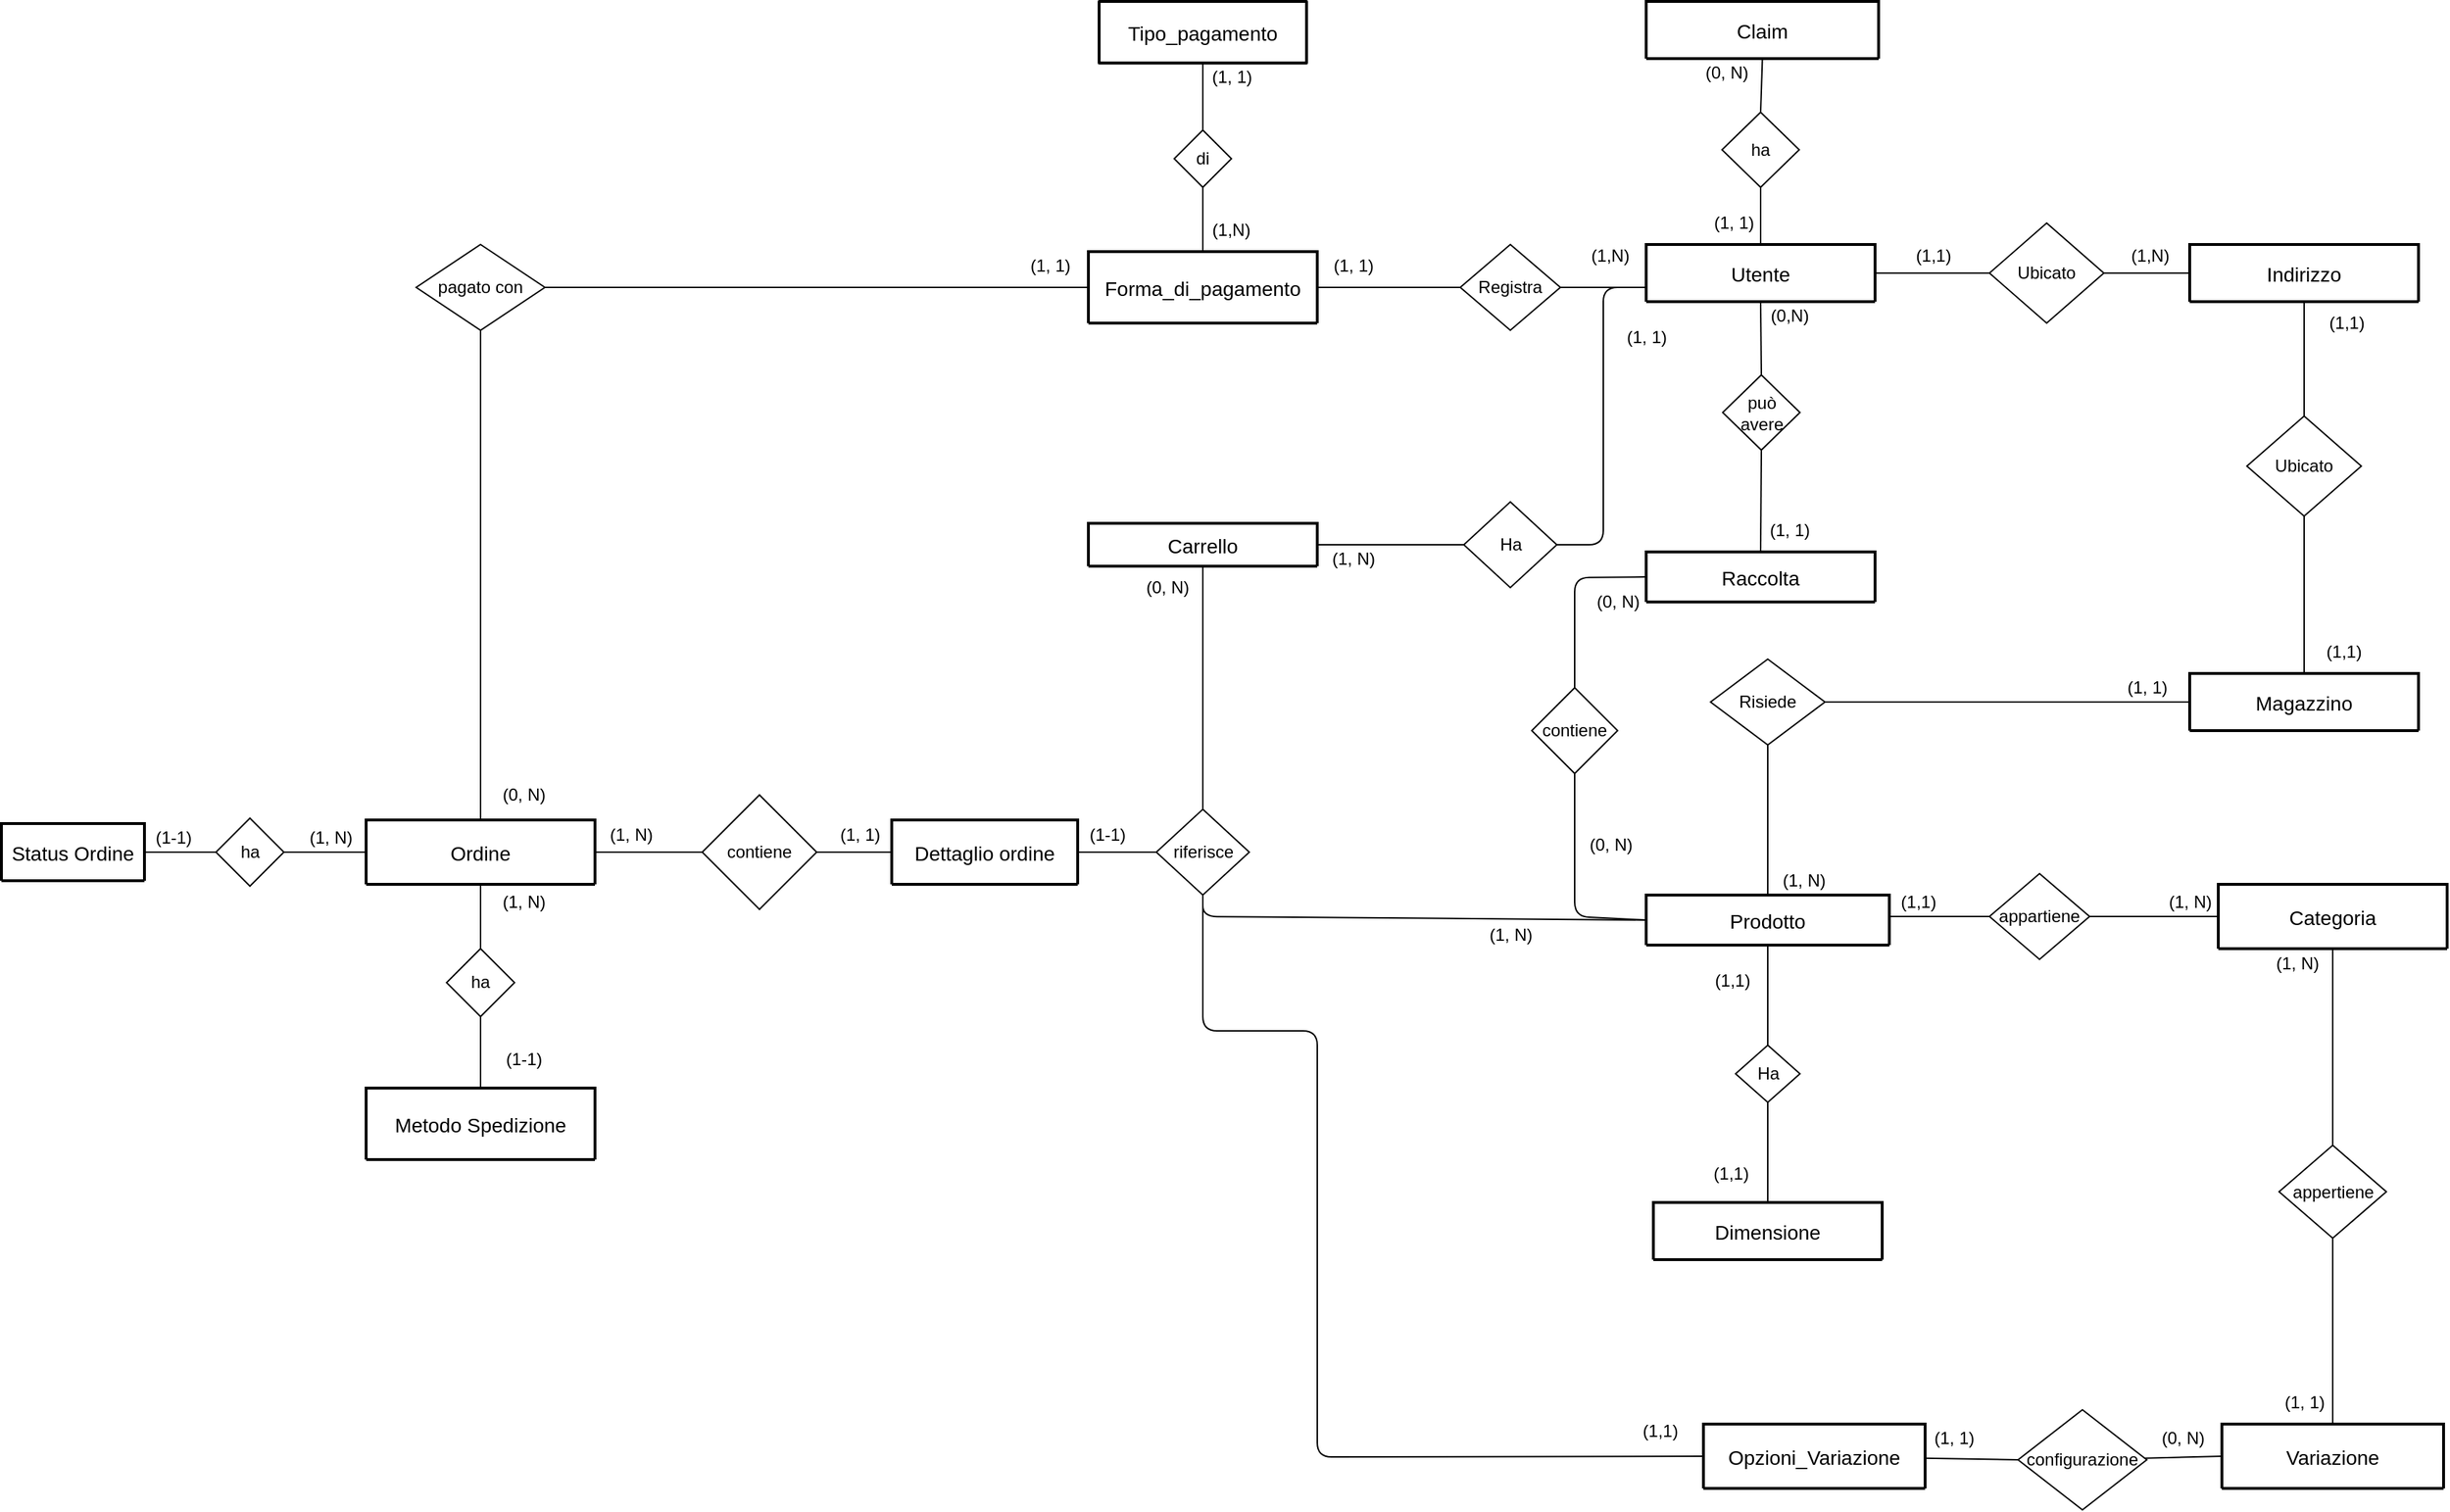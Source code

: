 <mxfile>
    <diagram id="2dFr3bN1FyDj8-6Dwqnr" name="Page-1">
        <mxGraphModel dx="2704" dy="606" grid="1" gridSize="10" guides="1" tooltips="1" connect="1" arrows="1" fold="1" page="1" pageScale="1" pageWidth="827" pageHeight="1169" math="0" shadow="0">
            <root>
                <mxCell id="0"/>
                <mxCell id="1" parent="0"/>
                <mxCell id="166" value="Utente" style="swimlane;childLayout=stackLayout;horizontal=1;startSize=130;horizontalStack=0;rounded=1;fontSize=14;fontStyle=0;strokeWidth=2;resizeParent=0;resizeLast=1;shadow=0;dashed=0;align=center;" parent="1" vertex="1">
                    <mxGeometry x="320" y="180" width="160" height="40" as="geometry"/>
                </mxCell>
                <mxCell id="168" value="Indirizzo" style="swimlane;childLayout=stackLayout;horizontal=1;startSize=148;horizontalStack=0;rounded=1;fontSize=14;fontStyle=0;strokeWidth=2;resizeParent=0;resizeLast=1;shadow=0;dashed=0;align=center;" parent="1" vertex="1">
                    <mxGeometry x="700" y="180" width="160" height="40" as="geometry"/>
                </mxCell>
                <mxCell id="170" style="edgeStyle=none;html=1;exitX=0;exitY=0.5;exitDx=0;exitDy=0;entryX=1;entryY=0.5;entryDx=0;entryDy=0;endArrow=none;endFill=0;" parent="1" source="172" target="166" edge="1">
                    <mxGeometry relative="1" as="geometry">
                        <mxPoint x="480" y="210" as="targetPoint"/>
                    </mxGeometry>
                </mxCell>
                <mxCell id="171" style="edgeStyle=none;html=1;exitX=1;exitY=0.5;exitDx=0;exitDy=0;endArrow=none;endFill=0;entryX=0;entryY=0.5;entryDx=0;entryDy=0;" parent="1" source="172" target="168" edge="1">
                    <mxGeometry relative="1" as="geometry"/>
                </mxCell>
                <mxCell id="172" value="Ubicato" style="shape=rhombus;perimeter=rhombusPerimeter;whiteSpace=wrap;html=1;align=center;" parent="1" vertex="1">
                    <mxGeometry x="560" y="165" width="80" height="70" as="geometry"/>
                </mxCell>
                <mxCell id="173" value="Forma_di_pagamento" style="swimlane;childLayout=stackLayout;horizontal=1;startSize=50;horizontalStack=0;rounded=1;fontSize=14;fontStyle=0;strokeWidth=2;resizeParent=0;resizeLast=1;shadow=0;dashed=0;align=center;" parent="1" vertex="1">
                    <mxGeometry x="-70" y="185" width="160" height="50" as="geometry"/>
                </mxCell>
                <mxCell id="175" value="Tipo_pagamento" style="swimlane;childLayout=stackLayout;horizontal=1;startSize=43;horizontalStack=0;rounded=1;fontSize=14;fontStyle=0;strokeWidth=2;resizeParent=0;resizeLast=1;shadow=0;dashed=0;align=center;" parent="1" vertex="1">
                    <mxGeometry x="-62.5" y="10" width="145" height="43.12" as="geometry"/>
                </mxCell>
                <mxCell id="176" value="&#10;" style="align=left;strokeColor=none;fillColor=none;spacingLeft=4;fontSize=12;verticalAlign=top;resizable=0;rotatable=0;part=1;" parent="175" vertex="1">
                    <mxGeometry y="43" width="145" height="0.12" as="geometry"/>
                </mxCell>
                <mxCell id="177" style="edgeStyle=none;html=1;exitX=1;exitY=0.5;exitDx=0;exitDy=0;entryX=0;entryY=0.5;entryDx=0;entryDy=0;endArrow=none;endFill=0;" parent="1" source="179" edge="1">
                    <mxGeometry relative="1" as="geometry">
                        <mxPoint x="320" y="210" as="targetPoint"/>
                    </mxGeometry>
                </mxCell>
                <mxCell id="178" style="edgeStyle=none;html=1;exitX=0;exitY=0.5;exitDx=0;exitDy=0;endArrow=none;endFill=0;entryX=1;entryY=0.5;entryDx=0;entryDy=0;" parent="1" source="179" target="173" edge="1">
                    <mxGeometry relative="1" as="geometry">
                        <mxPoint x="110" y="210" as="targetPoint"/>
                    </mxGeometry>
                </mxCell>
                <mxCell id="179" value="Registra" style="shape=rhombus;perimeter=rhombusPerimeter;whiteSpace=wrap;html=1;align=center;" parent="1" vertex="1">
                    <mxGeometry x="190" y="180" width="70" height="60" as="geometry"/>
                </mxCell>
                <mxCell id="180" style="edgeStyle=none;html=1;exitX=0.5;exitY=1;exitDx=0;exitDy=0;endArrow=none;endFill=0;entryX=0.5;entryY=0;entryDx=0;entryDy=0;" parent="1" source="182" target="173" edge="1">
                    <mxGeometry relative="1" as="geometry">
                        <mxPoint y="300" as="targetPoint"/>
                    </mxGeometry>
                </mxCell>
                <mxCell id="327" style="edgeStyle=none;html=1;exitX=0.5;exitY=0;exitDx=0;exitDy=0;fontSize=20;endArrow=none;endFill=0;entryX=0.5;entryY=0;entryDx=0;entryDy=0;" parent="1" source="182" target="176" edge="1">
                    <mxGeometry relative="1" as="geometry">
                        <mxPoint x="-20" y="80" as="targetPoint"/>
                        <mxPoint x="2.5" y="106.88" as="sourcePoint"/>
                    </mxGeometry>
                </mxCell>
                <mxCell id="182" value="di" style="shape=rhombus;perimeter=rhombusPerimeter;whiteSpace=wrap;html=1;align=center;" parent="1" vertex="1">
                    <mxGeometry x="-10" y="100" width="40" height="40" as="geometry"/>
                </mxCell>
                <mxCell id="183" value="Carrello" style="swimlane;childLayout=stackLayout;horizontal=1;startSize=30;horizontalStack=0;rounded=1;fontSize=14;fontStyle=0;strokeWidth=2;resizeParent=0;resizeLast=1;shadow=0;dashed=0;align=center;" parent="1" vertex="1">
                    <mxGeometry x="-70" y="375" width="160" height="30" as="geometry"/>
                </mxCell>
                <mxCell id="185" style="edgeStyle=none;html=1;exitX=1;exitY=0.5;exitDx=0;exitDy=0;entryX=0;entryY=0.75;entryDx=0;entryDy=0;endArrow=none;endFill=0;" parent="1" source="187" target="166" edge="1">
                    <mxGeometry relative="1" as="geometry">
                        <Array as="points">
                            <mxPoint x="290" y="390"/>
                            <mxPoint x="290" y="210"/>
                        </Array>
                    </mxGeometry>
                </mxCell>
                <mxCell id="328" style="edgeStyle=none;html=1;exitX=0;exitY=0.5;exitDx=0;exitDy=0;entryX=1;entryY=0.5;entryDx=0;entryDy=0;fontSize=20;endArrow=none;endFill=0;" parent="1" source="187" target="183" edge="1">
                    <mxGeometry relative="1" as="geometry"/>
                </mxCell>
                <mxCell id="187" value="Ha" style="shape=rhombus;perimeter=rhombusPerimeter;whiteSpace=wrap;html=1;align=center;" parent="1" vertex="1">
                    <mxGeometry x="192.5" y="360" width="65" height="60" as="geometry"/>
                </mxCell>
                <mxCell id="188" value="Prodotto" style="swimlane;childLayout=stackLayout;horizontal=1;startSize=35;horizontalStack=0;rounded=1;fontSize=14;fontStyle=0;strokeWidth=2;resizeParent=0;resizeLast=1;shadow=0;dashed=0;align=center;arcSize=15;" parent="1" vertex="1">
                    <mxGeometry x="320" y="635" width="170" height="35" as="geometry"/>
                </mxCell>
                <mxCell id="190" value="Categoria" style="swimlane;childLayout=stackLayout;horizontal=1;startSize=45;horizontalStack=0;rounded=1;fontSize=14;fontStyle=0;strokeWidth=2;resizeParent=0;resizeLast=1;shadow=0;dashed=0;align=center;" parent="1" vertex="1">
                    <mxGeometry x="720" y="627.5" width="160" height="45" as="geometry"/>
                </mxCell>
                <mxCell id="192" style="edgeStyle=none;html=1;exitX=0;exitY=0.5;exitDx=0;exitDy=0;endArrow=none;endFill=0;" parent="1" source="194" edge="1">
                    <mxGeometry relative="1" as="geometry">
                        <mxPoint x="490" y="650" as="targetPoint"/>
                    </mxGeometry>
                </mxCell>
                <mxCell id="193" style="edgeStyle=none;html=1;exitX=1;exitY=0.5;exitDx=0;exitDy=0;endArrow=none;endFill=0;entryX=0;entryY=0.5;entryDx=0;entryDy=0;" parent="1" source="194" target="190" edge="1">
                    <mxGeometry relative="1" as="geometry">
                        <mxPoint x="690" y="650" as="targetPoint"/>
                    </mxGeometry>
                </mxCell>
                <mxCell id="194" value="appartiene" style="shape=rhombus;perimeter=rhombusPerimeter;whiteSpace=wrap;html=1;align=center;" parent="1" vertex="1">
                    <mxGeometry x="560" y="620" width="70" height="60" as="geometry"/>
                </mxCell>
                <mxCell id="195" value="Variazione" style="swimlane;childLayout=stackLayout;horizontal=1;startSize=65;horizontalStack=0;rounded=1;fontSize=14;fontStyle=0;strokeWidth=2;resizeParent=0;resizeLast=1;shadow=0;dashed=0;align=center;" parent="1" vertex="1">
                    <mxGeometry x="722.5" y="1005" width="155" height="45" as="geometry"/>
                </mxCell>
                <mxCell id="197" style="edgeStyle=none;html=1;entryX=0.5;entryY=0;entryDx=0;entryDy=0;endArrow=none;endFill=0;" parent="1" source="199" target="195" edge="1">
                    <mxGeometry relative="1" as="geometry"/>
                </mxCell>
                <mxCell id="198" style="edgeStyle=none;html=1;entryX=0.5;entryY=1;entryDx=0;entryDy=0;endArrow=none;endFill=0;" parent="1" source="199" target="190" edge="1">
                    <mxGeometry relative="1" as="geometry">
                        <mxPoint x="770" y="710" as="targetPoint"/>
                    </mxGeometry>
                </mxCell>
                <mxCell id="199" value="appertiene" style="shape=rhombus;perimeter=rhombusPerimeter;whiteSpace=wrap;html=1;align=center;" parent="1" vertex="1">
                    <mxGeometry x="762.5" y="810" width="75" height="65" as="geometry"/>
                </mxCell>
                <mxCell id="200" style="edgeStyle=none;html=1;entryX=0;entryY=0.5;entryDx=0;entryDy=0;endArrow=none;endFill=0;" parent="1" source="201" target="204" edge="1">
                    <mxGeometry relative="1" as="geometry"/>
                </mxCell>
                <mxCell id="201" value="Opzioni_Variazione" style="swimlane;childLayout=stackLayout;horizontal=1;startSize=75;horizontalStack=0;rounded=1;fontSize=14;fontStyle=0;strokeWidth=2;resizeParent=0;resizeLast=1;shadow=0;dashed=0;align=center;" parent="1" vertex="1">
                    <mxGeometry x="360" y="1005" width="155" height="45" as="geometry"/>
                </mxCell>
                <mxCell id="203" style="edgeStyle=none;html=1;entryX=0;entryY=0.5;entryDx=0;entryDy=0;endArrow=none;endFill=0;" parent="1" source="204" target="195" edge="1">
                    <mxGeometry relative="1" as="geometry"/>
                </mxCell>
                <mxCell id="204" value="configurazione" style="shape=rhombus;perimeter=rhombusPerimeter;whiteSpace=wrap;html=1;align=center;" parent="1" vertex="1">
                    <mxGeometry x="580" y="995" width="90" height="70" as="geometry"/>
                </mxCell>
                <mxCell id="205" value="Magazzino" style="swimlane;childLayout=stackLayout;horizontal=1;startSize=100;horizontalStack=0;rounded=1;fontSize=14;fontStyle=0;strokeWidth=2;resizeParent=0;resizeLast=1;shadow=0;dashed=0;align=center;" parent="1" vertex="1">
                    <mxGeometry x="700" y="480" width="160" height="40" as="geometry"/>
                </mxCell>
                <mxCell id="207" style="edgeStyle=none;html=1;exitX=0.5;exitY=0;exitDx=0;exitDy=0;entryX=0.5;entryY=1;entryDx=0;entryDy=0;startArrow=none;startFill=0;endArrow=none;endFill=0;" parent="1" source="209" target="168" edge="1">
                    <mxGeometry relative="1" as="geometry">
                        <mxPoint x="772" y="242" as="targetPoint"/>
                    </mxGeometry>
                </mxCell>
                <mxCell id="208" style="edgeStyle=none;html=1;exitX=0.5;exitY=1;exitDx=0;exitDy=0;entryX=0.5;entryY=0;entryDx=0;entryDy=0;startArrow=none;startFill=0;endArrow=none;endFill=0;" parent="1" source="209" target="205" edge="1">
                    <mxGeometry relative="1" as="geometry"/>
                </mxCell>
                <mxCell id="209" value="Ubicato" style="shape=rhombus;perimeter=rhombusPerimeter;whiteSpace=wrap;html=1;align=center;" parent="1" vertex="1">
                    <mxGeometry x="740" y="300" width="80" height="70" as="geometry"/>
                </mxCell>
                <mxCell id="210" value="Dimensione" style="swimlane;childLayout=stackLayout;horizontal=1;startSize=90;horizontalStack=0;rounded=1;fontSize=14;fontStyle=0;strokeWidth=2;resizeParent=0;resizeLast=1;shadow=0;dashed=0;align=center;" parent="1" vertex="1">
                    <mxGeometry x="325" y="850" width="160" height="40" as="geometry"/>
                </mxCell>
                <mxCell id="212" style="edgeStyle=none;html=1;exitX=0.5;exitY=0;exitDx=0;exitDy=0;entryX=0.5;entryY=1;entryDx=0;entryDy=0;endArrow=none;endFill=0;" parent="1" source="214" target="188" edge="1">
                    <mxGeometry relative="1" as="geometry">
                        <mxPoint x="447.5" y="715" as="targetPoint"/>
                    </mxGeometry>
                </mxCell>
                <mxCell id="330" style="edgeStyle=none;html=1;exitX=0.5;exitY=1;exitDx=0;exitDy=0;entryX=0.5;entryY=0;entryDx=0;entryDy=0;fontSize=20;endArrow=none;endFill=0;" parent="1" source="214" target="210" edge="1">
                    <mxGeometry relative="1" as="geometry"/>
                </mxCell>
                <mxCell id="214" value="Ha" style="shape=rhombus;perimeter=rhombusPerimeter;whiteSpace=wrap;html=1;align=center;" parent="1" vertex="1">
                    <mxGeometry x="382.5" y="740" width="45" height="40" as="geometry"/>
                </mxCell>
                <mxCell id="215" style="edgeStyle=none;html=1;exitX=0.5;exitY=1;exitDx=0;exitDy=0;entryX=0.5;entryY=0;entryDx=0;entryDy=0;endArrow=none;endFill=0;" parent="1" source="217" target="188" edge="1">
                    <mxGeometry relative="1" as="geometry"/>
                </mxCell>
                <mxCell id="320" style="edgeStyle=none;html=1;exitX=1;exitY=0.5;exitDx=0;exitDy=0;entryX=0;entryY=0.5;entryDx=0;entryDy=0;fontSize=20;endArrow=none;endFill=0;" parent="1" source="217" target="205" edge="1">
                    <mxGeometry relative="1" as="geometry"/>
                </mxCell>
                <mxCell id="217" value="Risiede" style="shape=rhombus;perimeter=rhombusPerimeter;whiteSpace=wrap;html=1;align=center;" parent="1" vertex="1">
                    <mxGeometry x="365" y="470" width="80" height="60" as="geometry"/>
                </mxCell>
                <mxCell id="218" style="edgeStyle=none;html=1;exitX=0.5;exitY=0;exitDx=0;exitDy=0;entryX=0.5;entryY=1;entryDx=0;entryDy=0;startArrow=none;startFill=0;endArrow=none;endFill=0;" parent="1" source="221" target="183" edge="1">
                    <mxGeometry relative="1" as="geometry">
                        <mxPoint x="10" y="480" as="targetPoint"/>
                    </mxGeometry>
                </mxCell>
                <mxCell id="219" style="edgeStyle=none;html=1;exitX=0.5;exitY=1;exitDx=0;exitDy=0;entryX=0;entryY=0.5;entryDx=0;entryDy=0;startArrow=none;startFill=0;endArrow=none;endFill=0;" parent="1" source="221" target="188" edge="1">
                    <mxGeometry relative="1" as="geometry">
                        <Array as="points">
                            <mxPoint x="10" y="650"/>
                        </Array>
                        <mxPoint x="320" y="677.5" as="targetPoint"/>
                    </mxGeometry>
                </mxCell>
                <mxCell id="322" style="edgeStyle=none;html=1;exitX=0;exitY=0.5;exitDx=0;exitDy=0;entryX=1;entryY=0.5;entryDx=0;entryDy=0;fontSize=20;endArrow=none;endFill=0;" parent="1" source="221" target="266" edge="1">
                    <mxGeometry relative="1" as="geometry"/>
                </mxCell>
                <mxCell id="221" value="riferisce" style="shape=rhombus;perimeter=rhombusPerimeter;whiteSpace=wrap;html=1;align=center;" parent="1" vertex="1">
                    <mxGeometry x="-22.5" y="575" width="65" height="60" as="geometry"/>
                </mxCell>
                <mxCell id="226" value="Metodo Spedizione" style="swimlane;childLayout=stackLayout;horizontal=1;startSize=90;horizontalStack=0;rounded=1;fontSize=14;fontStyle=0;strokeWidth=2;resizeParent=0;resizeLast=1;shadow=0;dashed=0;align=center;" parent="1" vertex="1">
                    <mxGeometry x="-575" y="770" width="160" height="50" as="geometry"/>
                </mxCell>
                <mxCell id="228" style="edgeStyle=none;html=1;exitX=1;exitY=0.5;exitDx=0;exitDy=0;entryX=0;entryY=0.5;entryDx=0;entryDy=0;startArrow=none;startFill=0;endArrow=none;endFill=0;" parent="1" source="230" target="264" edge="1">
                    <mxGeometry relative="1" as="geometry"/>
                </mxCell>
                <mxCell id="230" value="ha" style="shape=rhombus;perimeter=rhombusPerimeter;whiteSpace=wrap;html=1;align=center;" parent="1" vertex="1">
                    <mxGeometry x="-680" y="581.25" width="47.5" height="47.5" as="geometry"/>
                </mxCell>
                <mxCell id="231" style="edgeStyle=none;html=1;exitX=0.5;exitY=1;exitDx=0;exitDy=0;entryX=0.5;entryY=0;entryDx=0;entryDy=0;endArrow=none;endFill=0;" parent="1" source="233" target="166" edge="1">
                    <mxGeometry relative="1" as="geometry"/>
                </mxCell>
                <mxCell id="232" value="(1,1)" style="text;html=1;align=center;verticalAlign=middle;resizable=0;points=[];autosize=1;strokeColor=none;fillColor=none;" parent="1" vertex="1">
                    <mxGeometry x="490" y="630" width="40" height="20" as="geometry"/>
                </mxCell>
                <mxCell id="233" value="ha" style="shape=rhombus;perimeter=rhombusPerimeter;whiteSpace=wrap;html=1;align=center;" parent="1" vertex="1">
                    <mxGeometry x="373" y="87.5" width="54" height="52.5" as="geometry"/>
                </mxCell>
                <mxCell id="234" value="(1, N)" style="text;html=1;align=center;verticalAlign=middle;resizable=0;points=[];autosize=1;strokeColor=none;fillColor=none;" parent="1" vertex="1">
                    <mxGeometry x="675" y="630" width="50" height="20" as="geometry"/>
                </mxCell>
                <mxCell id="235" value="(1, N)" style="text;html=1;align=center;verticalAlign=middle;resizable=0;points=[];autosize=1;strokeColor=none;fillColor=none;" parent="1" vertex="1">
                    <mxGeometry x="750" y="672.5" width="50" height="20" as="geometry"/>
                </mxCell>
                <mxCell id="236" value="(1, 1)" style="text;html=1;align=center;verticalAlign=middle;resizable=0;points=[];autosize=1;strokeColor=none;fillColor=none;" parent="1" vertex="1">
                    <mxGeometry x="760" y="980" width="40" height="20" as="geometry"/>
                </mxCell>
                <mxCell id="237" style="edgeStyle=none;html=1;entryX=0;entryY=0.5;entryDx=0;entryDy=0;startArrow=none;startFill=0;endArrow=none;endFill=0;exitX=0.5;exitY=1;exitDx=0;exitDy=0;" parent="1" source="221" target="201" edge="1">
                    <mxGeometry relative="1" as="geometry">
                        <mxPoint x="240" y="828.75" as="sourcePoint"/>
                        <Array as="points">
                            <mxPoint x="10" y="730"/>
                            <mxPoint x="90" y="730"/>
                            <mxPoint x="90" y="830"/>
                            <mxPoint x="90" y="1028"/>
                        </Array>
                    </mxGeometry>
                </mxCell>
                <mxCell id="238" value="(1,1)" style="text;html=1;strokeColor=none;fillColor=none;align=center;verticalAlign=middle;whiteSpace=wrap;rounded=0;" parent="1" vertex="1">
                    <mxGeometry x="501" y="172.5" width="40" height="30" as="geometry"/>
                </mxCell>
                <mxCell id="240" style="edgeStyle=none;html=1;exitX=0.5;exitY=1;exitDx=0;exitDy=0;entryX=0.5;entryY=0;entryDx=0;entryDy=0;startArrow=none;startFill=0;endArrow=none;endFill=0;" parent="1" source="242" target="226" edge="1">
                    <mxGeometry relative="1" as="geometry">
                        <mxPoint x="-117.5" y="1017.5" as="targetPoint"/>
                    </mxGeometry>
                </mxCell>
                <mxCell id="241" style="edgeStyle=none;html=1;exitX=0.5;exitY=0;exitDx=0;exitDy=0;entryX=0.5;entryY=1;entryDx=0;entryDy=0;startArrow=none;startFill=0;endArrow=none;endFill=0;" parent="1" source="242" target="253" edge="1">
                    <mxGeometry relative="1" as="geometry">
                        <mxPoint x="-355" y="920" as="targetPoint"/>
                    </mxGeometry>
                </mxCell>
                <mxCell id="242" value="ha" style="shape=rhombus;perimeter=rhombusPerimeter;whiteSpace=wrap;html=1;align=center;" parent="1" vertex="1">
                    <mxGeometry x="-518.75" y="672.5" width="47.5" height="47.5" as="geometry"/>
                </mxCell>
                <mxCell id="243" style="edgeStyle=none;html=1;exitX=0.5;exitY=0;exitDx=0;exitDy=0;entryX=0.5;entryY=1;entryDx=0;entryDy=0;endArrow=none;endFill=0;" parent="1" source="233" target="309" edge="1">
                    <mxGeometry relative="1" as="geometry">
                        <mxPoint x="225" y="90" as="targetPoint"/>
                    </mxGeometry>
                </mxCell>
                <mxCell id="244" value="(1,1)" style="text;html=1;strokeColor=none;fillColor=none;align=center;verticalAlign=middle;whiteSpace=wrap;rounded=0;" parent="1" vertex="1">
                    <mxGeometry x="777.5" y="450.0" width="60" height="30" as="geometry"/>
                </mxCell>
                <mxCell id="245" value="(1, N)" style="text;html=1;align=center;verticalAlign=middle;resizable=0;points=[];autosize=1;strokeColor=none;fillColor=none;" parent="1" vertex="1">
                    <mxGeometry x="405" y="615" width="50" height="20" as="geometry"/>
                </mxCell>
                <mxCell id="246" value="(1, 1)" style="text;html=1;align=center;verticalAlign=middle;resizable=0;points=[];autosize=1;strokeColor=none;fillColor=none;" parent="1" vertex="1">
                    <mxGeometry x="650" y="480" width="40" height="20" as="geometry"/>
                </mxCell>
                <mxCell id="247" value="(1,1)" style="text;html=1;strokeColor=none;fillColor=none;align=center;verticalAlign=middle;whiteSpace=wrap;rounded=0;" parent="1" vertex="1">
                    <mxGeometry x="360" y="680" width="41" height="30" as="geometry"/>
                </mxCell>
                <mxCell id="248" value="(1,1)" style="text;html=1;strokeColor=none;fillColor=none;align=center;verticalAlign=middle;whiteSpace=wrap;rounded=0;" parent="1" vertex="1">
                    <mxGeometry x="354" y="820" width="51" height="20" as="geometry"/>
                </mxCell>
                <mxCell id="249" value="(0, N)" style="text;html=1;align=center;verticalAlign=middle;resizable=0;points=[];autosize=1;strokeColor=none;fillColor=none;" parent="1" vertex="1">
                    <mxGeometry x="670" y="1005" width="50" height="20" as="geometry"/>
                </mxCell>
                <mxCell id="250" value="(1, 1)" style="text;html=1;align=center;verticalAlign=middle;resizable=0;points=[];autosize=1;strokeColor=none;fillColor=none;" parent="1" vertex="1">
                    <mxGeometry x="515" y="1005" width="40" height="20" as="geometry"/>
                </mxCell>
                <mxCell id="251" value="(1,N)" style="text;html=1;strokeColor=none;fillColor=none;align=center;verticalAlign=middle;whiteSpace=wrap;rounded=0;" parent="1" vertex="1">
                    <mxGeometry x="645" y="177.5" width="55" height="20" as="geometry"/>
                </mxCell>
                <mxCell id="264" value="Status Ordine" style="swimlane;childLayout=stackLayout;horizontal=1;startSize=50;horizontalStack=0;rounded=1;fontSize=14;fontStyle=0;strokeWidth=2;resizeParent=0;resizeLast=1;shadow=0;dashed=0;align=center;" parent="1" vertex="1">
                    <mxGeometry x="-830" y="585" width="100" height="40" as="geometry"/>
                </mxCell>
                <mxCell id="266" value="Dettaglio ordine" style="swimlane;childLayout=stackLayout;horizontal=1;startSize=65;horizontalStack=0;rounded=1;fontSize=14;fontStyle=0;strokeWidth=2;resizeParent=0;resizeLast=1;shadow=0;dashed=0;align=center;" parent="1" vertex="1">
                    <mxGeometry x="-207.5" y="582.5" width="130" height="45" as="geometry"/>
                </mxCell>
                <mxCell id="267" value="&#10;&#10;" style="align=left;strokeColor=none;fillColor=none;spacingLeft=4;fontSize=12;verticalAlign=top;resizable=0;rotatable=0;part=1;" parent="266" vertex="1">
                    <mxGeometry y="45" width="130" as="geometry"/>
                </mxCell>
                <mxCell id="315" style="edgeStyle=none;html=1;exitX=0;exitY=0.5;exitDx=0;exitDy=0;entryX=1;entryY=0.5;entryDx=0;entryDy=0;fontSize=20;endArrow=none;endFill=0;" parent="1" source="270" target="253" edge="1">
                    <mxGeometry relative="1" as="geometry"/>
                </mxCell>
                <mxCell id="316" style="edgeStyle=none;html=1;exitX=1;exitY=0.5;exitDx=0;exitDy=0;entryX=0;entryY=0.5;entryDx=0;entryDy=0;fontSize=20;endArrow=none;endFill=0;" parent="1" source="270" target="266" edge="1">
                    <mxGeometry relative="1" as="geometry"/>
                </mxCell>
                <mxCell id="270" value="contiene" style="rhombus;whiteSpace=wrap;html=1;" parent="1" vertex="1">
                    <mxGeometry x="-340" y="565" width="80" height="80" as="geometry"/>
                </mxCell>
                <mxCell id="271" value="(1, N)" style="text;html=1;align=center;verticalAlign=middle;resizable=0;points=[];autosize=1;strokeColor=none;fillColor=none;" parent="1" vertex="1">
                    <mxGeometry x="-415" y="582.5" width="50" height="20" as="geometry"/>
                </mxCell>
                <mxCell id="272" value="(1-1)" style="text;html=1;align=center;verticalAlign=middle;resizable=0;points=[];autosize=1;strokeColor=none;fillColor=none;" parent="1" vertex="1">
                    <mxGeometry x="-77.5" y="582.5" width="40" height="20" as="geometry"/>
                </mxCell>
                <mxCell id="273" value="(1, 1)" style="text;html=1;align=center;verticalAlign=middle;resizable=0;points=[];autosize=1;strokeColor=none;fillColor=none;" parent="1" vertex="1">
                    <mxGeometry x="-250" y="582.5" width="40" height="20" as="geometry"/>
                </mxCell>
                <mxCell id="275" value="(0, N)" style="text;html=1;align=center;verticalAlign=middle;resizable=0;points=[];autosize=1;strokeColor=none;fillColor=none;" parent="1" vertex="1">
                    <mxGeometry x="-40" y="410" width="50" height="20" as="geometry"/>
                </mxCell>
                <mxCell id="277" value="(1, N)" style="text;html=1;align=center;verticalAlign=middle;resizable=0;points=[];autosize=1;strokeColor=none;fillColor=none;" parent="1" vertex="1">
                    <mxGeometry x="200" y="652.5" width="50" height="20" as="geometry"/>
                </mxCell>
                <mxCell id="278" value="(1-1)" style="text;html=1;align=center;verticalAlign=middle;resizable=0;points=[];autosize=1;strokeColor=none;fillColor=none;" parent="1" vertex="1">
                    <mxGeometry x="-730" y="585" width="40" height="20" as="geometry"/>
                </mxCell>
                <mxCell id="279" value="(1-1)" style="text;html=1;align=center;verticalAlign=middle;resizable=0;points=[];autosize=1;strokeColor=none;fillColor=none;" parent="1" vertex="1">
                    <mxGeometry x="-485" y="740" width="40" height="20" as="geometry"/>
                </mxCell>
                <mxCell id="281" value="(1,1)" style="text;html=1;strokeColor=none;fillColor=none;align=center;verticalAlign=middle;whiteSpace=wrap;rounded=0;" parent="1" vertex="1">
                    <mxGeometry x="300" y="995" width="60" height="30" as="geometry"/>
                </mxCell>
                <mxCell id="282" value="(1, 1)" style="text;html=1;align=center;verticalAlign=middle;resizable=0;points=[];autosize=1;strokeColor=none;fillColor=none;" parent="1" vertex="1">
                    <mxGeometry x="300" y="235" width="40" height="20" as="geometry"/>
                </mxCell>
                <mxCell id="283" value="(1, N)" style="text;html=1;align=center;verticalAlign=middle;resizable=0;points=[];autosize=1;strokeColor=none;fillColor=none;" parent="1" vertex="1">
                    <mxGeometry x="-625" y="585" width="50" height="20" as="geometry"/>
                </mxCell>
                <mxCell id="284" value="(1, N)" style="text;html=1;align=center;verticalAlign=middle;resizable=0;points=[];autosize=1;strokeColor=none;fillColor=none;" parent="1" vertex="1">
                    <mxGeometry x="-490" y="630" width="50" height="20" as="geometry"/>
                </mxCell>
                <mxCell id="285" value="(1, N)" style="text;html=1;align=center;verticalAlign=middle;resizable=0;points=[];autosize=1;strokeColor=none;fillColor=none;" parent="1" vertex="1">
                    <mxGeometry x="90" y="390" width="50" height="20" as="geometry"/>
                </mxCell>
                <mxCell id="286" value="(1,1)" style="text;html=1;strokeColor=none;fillColor=none;align=center;verticalAlign=middle;whiteSpace=wrap;rounded=0;" parent="1" vertex="1">
                    <mxGeometry x="780" y="220.0" width="60" height="30" as="geometry"/>
                </mxCell>
                <mxCell id="287" value="Raccolta" style="swimlane;childLayout=stackLayout;horizontal=1;startSize=65;horizontalStack=0;rounded=1;fontSize=14;fontStyle=0;strokeWidth=2;resizeParent=0;resizeLast=1;shadow=0;dashed=0;align=center;" parent="1" vertex="1">
                    <mxGeometry x="320" y="395" width="160" height="35" as="geometry"/>
                </mxCell>
                <mxCell id="289" style="edgeStyle=none;html=1;exitX=0.5;exitY=0;exitDx=0;exitDy=0;entryX=0.5;entryY=1;entryDx=0;entryDy=0;startArrow=none;startFill=0;endArrow=none;endFill=0;" parent="1" source="291" target="166" edge="1">
                    <mxGeometry relative="1" as="geometry">
                        <mxPoint x="391.2" y="261.3" as="targetPoint"/>
                    </mxGeometry>
                </mxCell>
                <mxCell id="290" style="edgeStyle=none;html=1;exitX=0.5;exitY=1;exitDx=0;exitDy=0;entryX=0.5;entryY=0;entryDx=0;entryDy=0;startArrow=none;startFill=0;endArrow=none;endFill=0;" parent="1" source="291" target="287" edge="1">
                    <mxGeometry relative="1" as="geometry"/>
                </mxCell>
                <mxCell id="291" value="può avere" style="shape=rhombus;perimeter=rhombusPerimeter;whiteSpace=wrap;html=1;align=center;" parent="1" vertex="1">
                    <mxGeometry x="373.5" y="271.25" width="54" height="52.5" as="geometry"/>
                </mxCell>
                <mxCell id="292" style="edgeStyle=none;html=1;exitX=0.5;exitY=1;exitDx=0;exitDy=0;entryX=0;entryY=0.5;entryDx=0;entryDy=0;startArrow=none;startFill=0;endArrow=none;endFill=0;" parent="1" source="293" target="188" edge="1">
                    <mxGeometry relative="1" as="geometry">
                        <Array as="points">
                            <mxPoint x="270" y="650"/>
                        </Array>
                    </mxGeometry>
                </mxCell>
                <mxCell id="293" value="contiene" style="rhombus;whiteSpace=wrap;html=1;" parent="1" vertex="1">
                    <mxGeometry x="240" y="490" width="60" height="60" as="geometry"/>
                </mxCell>
                <mxCell id="294" style="edgeStyle=none;html=1;exitX=0;exitY=0.5;exitDx=0;exitDy=0;entryX=0.5;entryY=0;entryDx=0;entryDy=0;startArrow=none;startFill=0;endArrow=none;endFill=0;" parent="1" source="287" target="293" edge="1">
                    <mxGeometry relative="1" as="geometry">
                        <Array as="points">
                            <mxPoint x="270" y="413"/>
                        </Array>
                        <mxPoint x="330" y="412.5" as="sourcePoint"/>
                    </mxGeometry>
                </mxCell>
                <mxCell id="295" value="(1, 1)" style="text;html=1;align=center;verticalAlign=middle;resizable=0;points=[];autosize=1;strokeColor=none;fillColor=none;" parent="1" vertex="1">
                    <mxGeometry x="400" y="370" width="40" height="20" as="geometry"/>
                </mxCell>
                <mxCell id="296" value="(0, N)" style="text;html=1;align=center;verticalAlign=middle;resizable=0;points=[];autosize=1;strokeColor=none;fillColor=none;" parent="1" vertex="1">
                    <mxGeometry x="270" y="590" width="50" height="20" as="geometry"/>
                </mxCell>
                <mxCell id="297" value="(0,N)" style="text;html=1;align=center;verticalAlign=middle;resizable=0;points=[];autosize=1;strokeColor=none;fillColor=none;" parent="1" vertex="1">
                    <mxGeometry x="400" y="220" width="40" height="20" as="geometry"/>
                </mxCell>
                <mxCell id="298" value="(0, N)" style="text;html=1;align=center;verticalAlign=middle;resizable=0;points=[];autosize=1;strokeColor=none;fillColor=none;" parent="1" vertex="1">
                    <mxGeometry x="275" y="420" width="50" height="20" as="geometry"/>
                </mxCell>
                <mxCell id="299" value="(1, 1)" style="text;html=1;align=center;verticalAlign=middle;resizable=0;points=[];autosize=1;strokeColor=none;fillColor=none;" parent="1" vertex="1">
                    <mxGeometry x="95" y="185" width="40" height="20" as="geometry"/>
                </mxCell>
                <mxCell id="300" value="(1,N)" style="text;html=1;strokeColor=none;fillColor=none;align=center;verticalAlign=middle;whiteSpace=wrap;rounded=0;" parent="1" vertex="1">
                    <mxGeometry x="265" y="172.5" width="60" height="30" as="geometry"/>
                </mxCell>
                <mxCell id="301" value="(1, 1)" style="text;html=1;align=center;verticalAlign=middle;resizable=0;points=[];autosize=1;strokeColor=none;fillColor=none;" parent="1" vertex="1">
                    <mxGeometry x="361" y="155" width="40" height="20" as="geometry"/>
                </mxCell>
                <mxCell id="302" value="(0, N)" style="text;html=1;align=center;verticalAlign=middle;resizable=0;points=[];autosize=1;strokeColor=none;fillColor=none;" parent="1" vertex="1">
                    <mxGeometry x="351" y="50" width="50" height="20" as="geometry"/>
                </mxCell>
                <mxCell id="303" value="(1, 1)" style="text;html=1;align=center;verticalAlign=middle;resizable=0;points=[];autosize=1;strokeColor=none;fillColor=none;" parent="1" vertex="1">
                    <mxGeometry x="10" y="53.12" width="40" height="20" as="geometry"/>
                </mxCell>
                <mxCell id="304" value="(1,N)" style="text;html=1;strokeColor=none;fillColor=none;align=center;verticalAlign=middle;whiteSpace=wrap;rounded=0;" parent="1" vertex="1">
                    <mxGeometry x="10" y="155" width="40" height="30" as="geometry"/>
                </mxCell>
                <mxCell id="314" style="edgeStyle=none;html=1;exitX=0.5;exitY=1;exitDx=0;exitDy=0;fontSize=20;endArrow=none;endFill=0;entryX=0.5;entryY=0;entryDx=0;entryDy=0;" parent="1" source="305" target="253" edge="1">
                    <mxGeometry relative="1" as="geometry">
                        <mxPoint x="-430" y="810" as="targetPoint"/>
                    </mxGeometry>
                </mxCell>
                <mxCell id="324" style="edgeStyle=none;html=1;exitX=1;exitY=0.5;exitDx=0;exitDy=0;entryX=0;entryY=0.5;entryDx=0;entryDy=0;fontSize=20;endArrow=none;endFill=0;" parent="1" source="305" target="173" edge="1">
                    <mxGeometry relative="1" as="geometry"/>
                </mxCell>
                <mxCell id="305" value="pagato con" style="shape=rhombus;perimeter=rhombusPerimeter;whiteSpace=wrap;html=1;align=center;" parent="1" vertex="1">
                    <mxGeometry x="-540" y="180" width="90" height="60" as="geometry"/>
                </mxCell>
                <mxCell id="307" value="(0, N)" style="text;html=1;align=center;verticalAlign=middle;resizable=0;points=[];autosize=1;strokeColor=none;fillColor=none;" parent="1" vertex="1">
                    <mxGeometry x="-490" y="555" width="50" height="20" as="geometry"/>
                </mxCell>
                <mxCell id="308" value="(1, 1)" style="text;html=1;align=center;verticalAlign=middle;resizable=0;points=[];autosize=1;strokeColor=none;fillColor=none;" parent="1" vertex="1">
                    <mxGeometry x="-117.5" y="185" width="40" height="20" as="geometry"/>
                </mxCell>
                <mxCell id="309" value="Claim" style="swimlane;childLayout=stackLayout;horizontal=1;startSize=80;horizontalStack=0;rounded=1;fontSize=14;fontStyle=0;strokeWidth=2;resizeParent=0;resizeLast=1;shadow=0;dashed=0;align=center;" parent="1" vertex="1">
                    <mxGeometry x="320" y="10" width="162.5" height="40" as="geometry"/>
                </mxCell>
                <mxCell id="253" value="Ordine" style="swimlane;childLayout=stackLayout;horizontal=1;startSize=65;horizontalStack=0;rounded=1;fontSize=14;fontStyle=0;strokeWidth=2;resizeParent=0;resizeLast=1;shadow=0;dashed=0;align=center;" parent="1" vertex="1">
                    <mxGeometry x="-575" y="582.5" width="160" height="45" as="geometry"/>
                </mxCell>
                <mxCell id="323" value="" style="edgeStyle=none;html=1;exitX=1;exitY=0.5;exitDx=0;exitDy=0;entryX=0;entryY=0.5;entryDx=0;entryDy=0;startArrow=none;startFill=0;endArrow=none;endFill=0;" parent="1" source="230" target="253" edge="1">
                    <mxGeometry relative="1" as="geometry">
                        <mxPoint x="-640" y="877.5" as="sourcePoint"/>
                        <mxPoint x="-355" y="875" as="targetPoint"/>
                    </mxGeometry>
                </mxCell>
            </root>
        </mxGraphModel>
    </diagram>
</mxfile>